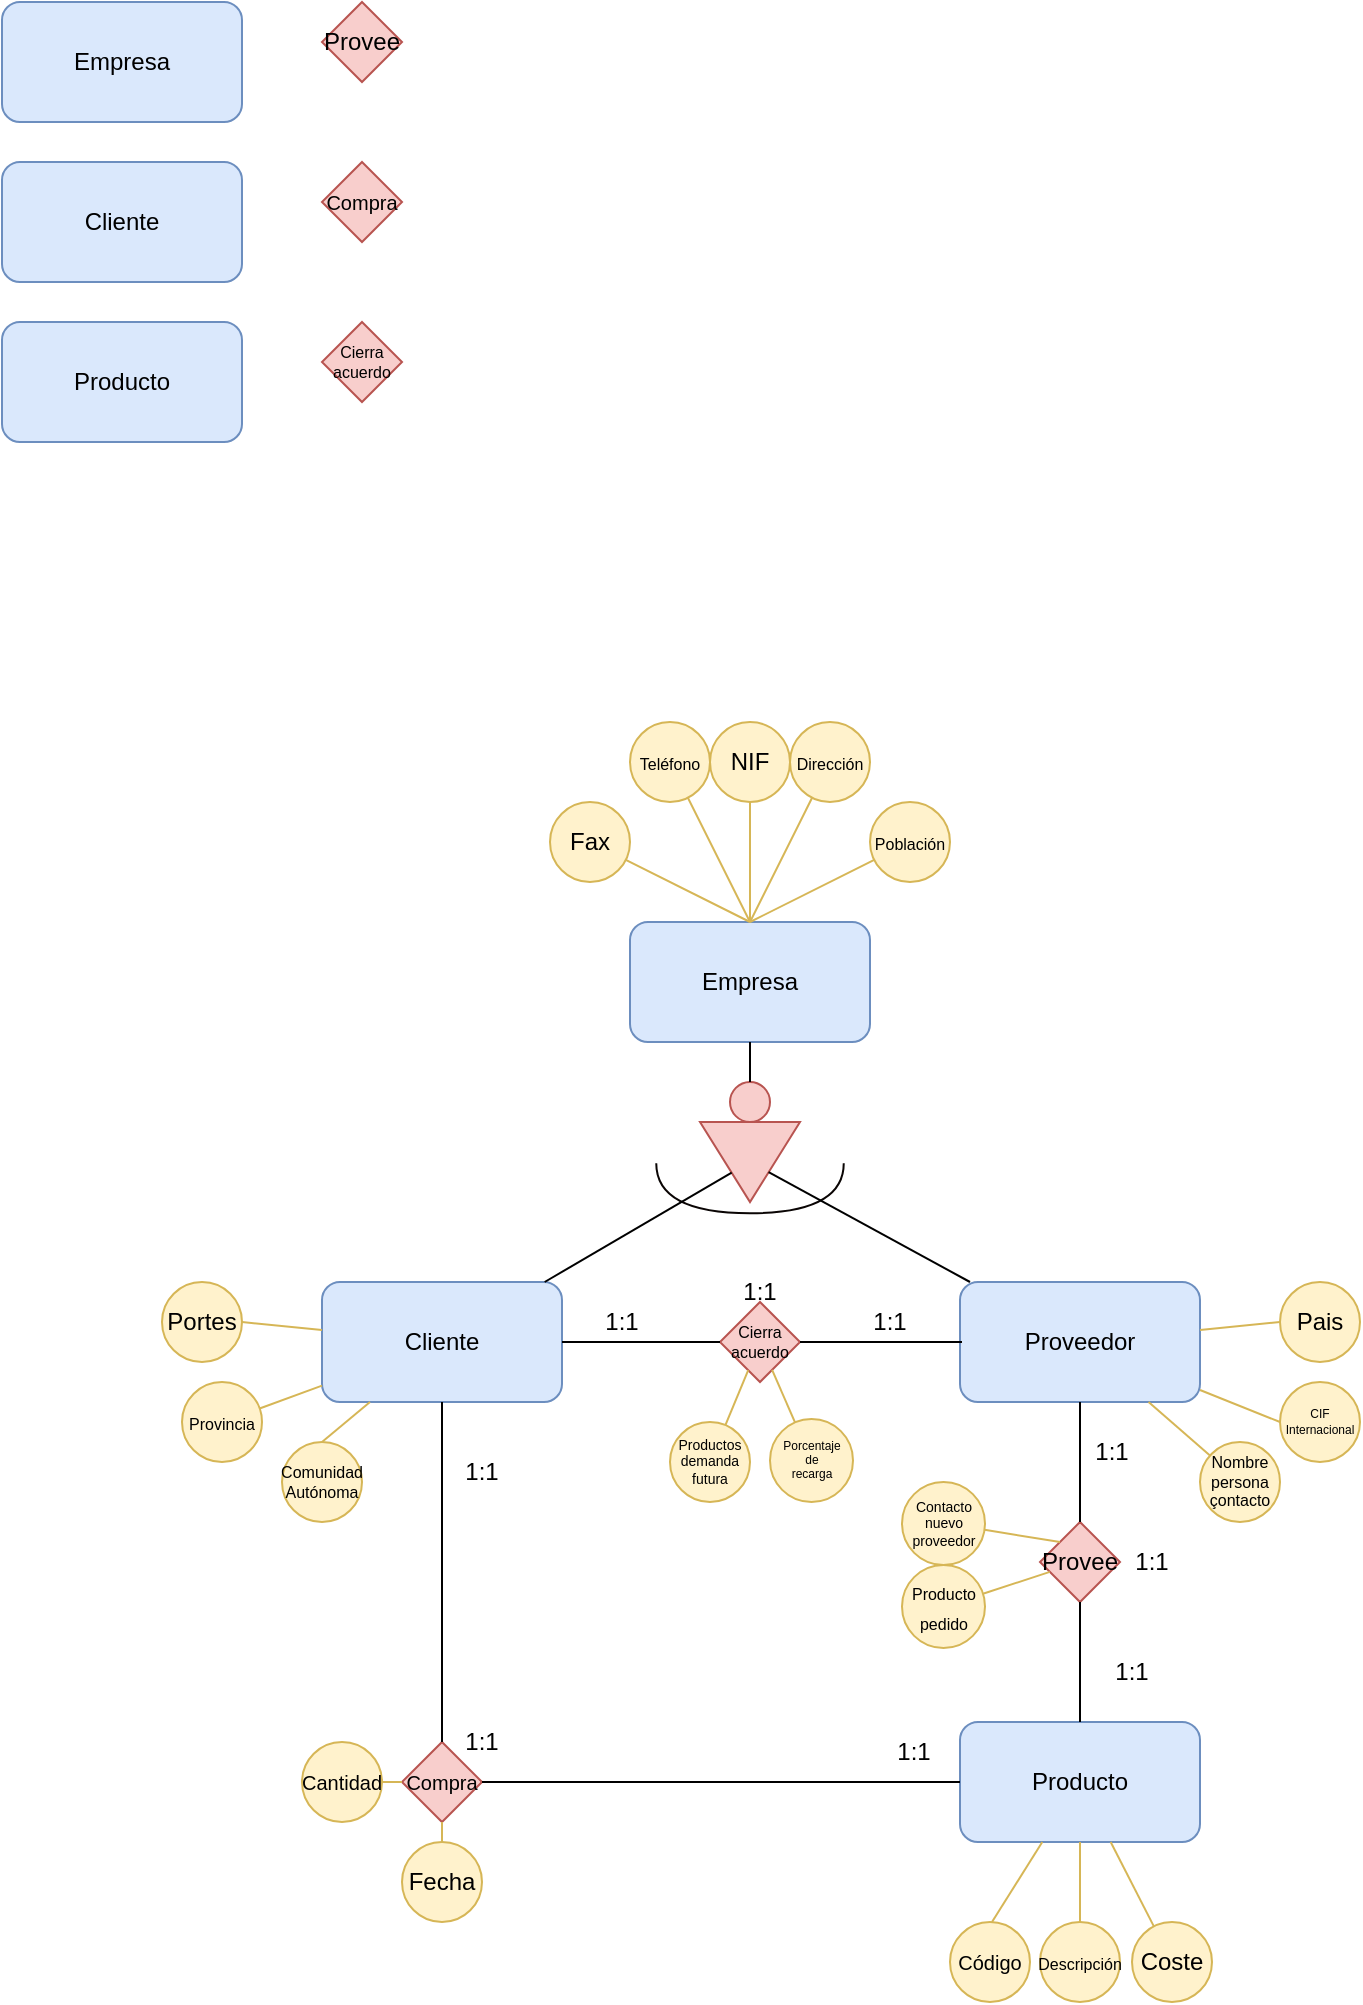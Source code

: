 <mxfile version="22.0.4" type="github">
  <diagram name="Página-1" id="5qE9PdsEFicO6LJyEHdg">
    <mxGraphModel dx="2049" dy="1136" grid="1" gridSize="10" guides="1" tooltips="1" connect="1" arrows="1" fold="1" page="1" pageScale="1" pageWidth="827" pageHeight="1169" math="0" shadow="0">
      <root>
        <mxCell id="0" />
        <mxCell id="1" parent="0" />
        <mxCell id="TgXWoHeMjRvl59_JWQMc-1" value="Empresa" style="rounded=1;whiteSpace=wrap;html=1;fillColor=#dae8fc;strokeColor=#6c8ebf;" vertex="1" parent="1">
          <mxGeometry x="40" y="40" width="120" height="60" as="geometry" />
        </mxCell>
        <mxCell id="TgXWoHeMjRvl59_JWQMc-2" value="Empresa" style="rounded=1;whiteSpace=wrap;html=1;fillColor=#dae8fc;strokeColor=#6c8ebf;" vertex="1" parent="1">
          <mxGeometry x="354" y="500" width="120" height="60" as="geometry" />
        </mxCell>
        <mxCell id="TgXWoHeMjRvl59_JWQMc-3" value="Cliente" style="rounded=1;whiteSpace=wrap;html=1;fillColor=#dae8fc;strokeColor=#6c8ebf;" vertex="1" parent="1">
          <mxGeometry x="200" y="680" width="120" height="60" as="geometry" />
        </mxCell>
        <mxCell id="TgXWoHeMjRvl59_JWQMc-4" value="Proveedor" style="rounded=1;whiteSpace=wrap;html=1;fillColor=#dae8fc;strokeColor=#6c8ebf;" vertex="1" parent="1">
          <mxGeometry x="519" y="680" width="120" height="60" as="geometry" />
        </mxCell>
        <mxCell id="TgXWoHeMjRvl59_JWQMc-5" value="" style="triangle;whiteSpace=wrap;html=1;direction=south;fillColor=#f8cecc;strokeColor=#b85450;" vertex="1" parent="1">
          <mxGeometry x="389" y="600" width="50" height="40" as="geometry" />
        </mxCell>
        <mxCell id="TgXWoHeMjRvl59_JWQMc-6" value="" style="ellipse;whiteSpace=wrap;html=1;fillColor=#f8cecc;strokeColor=#b85450;" vertex="1" parent="1">
          <mxGeometry x="404" y="580" width="20" height="20" as="geometry" />
        </mxCell>
        <mxCell id="TgXWoHeMjRvl59_JWQMc-7" value="" style="shape=requiredInterface;html=1;verticalLabelPosition=bottom;sketch=0;rotation=90;fillColor=#f8cecc;strokeColor=#0A0504;" vertex="1" parent="1">
          <mxGeometry x="401.5" y="586.25" width="25" height="93.75" as="geometry" />
        </mxCell>
        <mxCell id="TgXWoHeMjRvl59_JWQMc-8" value="" style="endArrow=none;html=1;rounded=0;" edge="1" parent="1" source="TgXWoHeMjRvl59_JWQMc-3" target="TgXWoHeMjRvl59_JWQMc-5">
          <mxGeometry width="50" height="50" relative="1" as="geometry">
            <mxPoint x="344" y="680" as="sourcePoint" />
            <mxPoint x="394" y="630" as="targetPoint" />
          </mxGeometry>
        </mxCell>
        <mxCell id="TgXWoHeMjRvl59_JWQMc-9" value="" style="endArrow=none;html=1;rounded=0;" edge="1" parent="1" source="TgXWoHeMjRvl59_JWQMc-4" target="TgXWoHeMjRvl59_JWQMc-5">
          <mxGeometry width="50" height="50" relative="1" as="geometry">
            <mxPoint x="494" y="680" as="sourcePoint" />
            <mxPoint x="544" y="630" as="targetPoint" />
          </mxGeometry>
        </mxCell>
        <mxCell id="TgXWoHeMjRvl59_JWQMc-11" value="" style="endArrow=none;html=1;rounded=0;" edge="1" parent="1" target="TgXWoHeMjRvl59_JWQMc-2">
          <mxGeometry width="50" height="50" relative="1" as="geometry">
            <mxPoint x="414" y="580" as="sourcePoint" />
            <mxPoint x="464" y="530" as="targetPoint" />
          </mxGeometry>
        </mxCell>
        <mxCell id="TgXWoHeMjRvl59_JWQMc-12" value="Cliente" style="rounded=1;whiteSpace=wrap;html=1;fillColor=#dae8fc;strokeColor=#6c8ebf;" vertex="1" parent="1">
          <mxGeometry x="40" y="120" width="120" height="60" as="geometry" />
        </mxCell>
        <mxCell id="TgXWoHeMjRvl59_JWQMc-13" value="Provee" style="rhombus;whiteSpace=wrap;html=1;fillColor=#f8cecc;strokeColor=#b85450;" vertex="1" parent="1">
          <mxGeometry x="200" y="40" width="40" height="40" as="geometry" />
        </mxCell>
        <mxCell id="TgXWoHeMjRvl59_JWQMc-17" value="NIF" style="ellipse;whiteSpace=wrap;html=1;fillColor=#fff2cc;strokeColor=#d6b656;" vertex="1" parent="1">
          <mxGeometry x="394" y="400" width="40" height="40" as="geometry" />
        </mxCell>
        <mxCell id="TgXWoHeMjRvl59_JWQMc-18" value="&lt;font style=&quot;font-size: 8px;&quot;&gt;Dirección&lt;/font&gt;" style="ellipse;whiteSpace=wrap;html=1;fillColor=#fff2cc;strokeColor=#d6b656;" vertex="1" parent="1">
          <mxGeometry x="434" y="400" width="40" height="40" as="geometry" />
        </mxCell>
        <mxCell id="TgXWoHeMjRvl59_JWQMc-19" value="&lt;font style=&quot;font-size: 8px;&quot;&gt;Teléfono&lt;/font&gt;" style="ellipse;whiteSpace=wrap;html=1;fillColor=#fff2cc;strokeColor=#d6b656;" vertex="1" parent="1">
          <mxGeometry x="354" y="400" width="40" height="40" as="geometry" />
        </mxCell>
        <mxCell id="TgXWoHeMjRvl59_JWQMc-20" value="Fax" style="ellipse;whiteSpace=wrap;html=1;fillColor=#fff2cc;strokeColor=#d6b656;" vertex="1" parent="1">
          <mxGeometry x="314" y="440" width="40" height="40" as="geometry" />
        </mxCell>
        <mxCell id="TgXWoHeMjRvl59_JWQMc-21" value="&lt;font style=&quot;font-size: 8px;&quot;&gt;Población&lt;/font&gt;" style="ellipse;whiteSpace=wrap;html=1;fillColor=#fff2cc;strokeColor=#d6b656;" vertex="1" parent="1">
          <mxGeometry x="474" y="440" width="40" height="40" as="geometry" />
        </mxCell>
        <mxCell id="TgXWoHeMjRvl59_JWQMc-22" value="" style="endArrow=none;html=1;rounded=0;fillColor=#fff2cc;strokeColor=#d6b656;" edge="1" parent="1" target="TgXWoHeMjRvl59_JWQMc-21">
          <mxGeometry width="50" height="50" relative="1" as="geometry">
            <mxPoint x="414" y="500" as="sourcePoint" />
            <mxPoint x="464" y="450" as="targetPoint" />
          </mxGeometry>
        </mxCell>
        <mxCell id="TgXWoHeMjRvl59_JWQMc-23" value="" style="endArrow=none;html=1;rounded=0;fillColor=#fff2cc;strokeColor=#d6b656;" edge="1" parent="1" target="TgXWoHeMjRvl59_JWQMc-18">
          <mxGeometry width="50" height="50" relative="1" as="geometry">
            <mxPoint x="414" y="500" as="sourcePoint" />
            <mxPoint x="464" y="450" as="targetPoint" />
          </mxGeometry>
        </mxCell>
        <mxCell id="TgXWoHeMjRvl59_JWQMc-24" value="" style="endArrow=none;html=1;rounded=0;fillColor=#fff2cc;strokeColor=#d6b656;" edge="1" parent="1" target="TgXWoHeMjRvl59_JWQMc-17">
          <mxGeometry width="50" height="50" relative="1" as="geometry">
            <mxPoint x="414" y="500" as="sourcePoint" />
            <mxPoint x="464" y="450" as="targetPoint" />
          </mxGeometry>
        </mxCell>
        <mxCell id="TgXWoHeMjRvl59_JWQMc-25" value="" style="endArrow=none;html=1;rounded=0;fillColor=#fff2cc;strokeColor=#d6b656;" edge="1" parent="1" target="TgXWoHeMjRvl59_JWQMc-20">
          <mxGeometry width="50" height="50" relative="1" as="geometry">
            <mxPoint x="414" y="500" as="sourcePoint" />
            <mxPoint x="464" y="450" as="targetPoint" />
          </mxGeometry>
        </mxCell>
        <mxCell id="TgXWoHeMjRvl59_JWQMc-26" value="" style="endArrow=none;html=1;rounded=0;fillColor=#fff2cc;strokeColor=#d6b656;" edge="1" parent="1" target="TgXWoHeMjRvl59_JWQMc-19">
          <mxGeometry width="50" height="50" relative="1" as="geometry">
            <mxPoint x="414" y="500" as="sourcePoint" />
            <mxPoint x="464" y="450" as="targetPoint" />
          </mxGeometry>
        </mxCell>
        <mxCell id="TgXWoHeMjRvl59_JWQMc-27" value="&lt;font style=&quot;font-size: 8px;&quot;&gt;Provincia&lt;/font&gt;" style="ellipse;whiteSpace=wrap;html=1;fillColor=#fff2cc;strokeColor=#d6b656;" vertex="1" parent="1">
          <mxGeometry x="130" y="730" width="40" height="40" as="geometry" />
        </mxCell>
        <mxCell id="TgXWoHeMjRvl59_JWQMc-28" value="&lt;div style=&quot;font-size: 8px;&quot;&gt;&lt;font style=&quot;font-size: 8px;&quot;&gt;Comunidad&lt;/font&gt;&lt;/div&gt;&lt;div style=&quot;font-size: 8px;&quot;&gt;&lt;font style=&quot;font-size: 8px;&quot;&gt;Autónoma&lt;font style=&quot;font-size: 8px;&quot;&gt;&lt;br&gt;&lt;/font&gt;&lt;/font&gt;&lt;/div&gt;" style="ellipse;whiteSpace=wrap;html=1;fillColor=#fff2cc;strokeColor=#d6b656;" vertex="1" parent="1">
          <mxGeometry x="180" y="760" width="40" height="40" as="geometry" />
        </mxCell>
        <mxCell id="TgXWoHeMjRvl59_JWQMc-29" value="Portes" style="ellipse;whiteSpace=wrap;html=1;fillColor=#fff2cc;strokeColor=#d6b656;" vertex="1" parent="1">
          <mxGeometry x="120" y="680" width="40" height="40" as="geometry" />
        </mxCell>
        <mxCell id="TgXWoHeMjRvl59_JWQMc-33" value="Pais" style="ellipse;whiteSpace=wrap;html=1;fillColor=#fff2cc;strokeColor=#d6b656;" vertex="1" parent="1">
          <mxGeometry x="679" y="680" width="40" height="40" as="geometry" />
        </mxCell>
        <mxCell id="TgXWoHeMjRvl59_JWQMc-34" value="&lt;div style=&quot;font-size: 6px;&quot;&gt;&lt;font style=&quot;font-size: 6px;&quot;&gt;CIF &lt;br&gt;&lt;/font&gt;&lt;/div&gt;&lt;div style=&quot;font-size: 6px;&quot;&gt;&lt;font style=&quot;font-size: 6px;&quot;&gt;Internacional&lt;font style=&quot;font-size: 6px;&quot;&gt;&lt;br&gt;&lt;/font&gt;&lt;/font&gt;&lt;/div&gt;" style="ellipse;whiteSpace=wrap;html=1;fillColor=#fff2cc;strokeColor=#d6b656;" vertex="1" parent="1">
          <mxGeometry x="679" y="730" width="40" height="40" as="geometry" />
        </mxCell>
        <mxCell id="TgXWoHeMjRvl59_JWQMc-35" value="&lt;div style=&quot;font-size: 8px;&quot;&gt;&lt;font style=&quot;font-size: 8px;&quot;&gt;Nombre &lt;br&gt;&lt;/font&gt;&lt;/div&gt;&lt;div style=&quot;font-size: 8px;&quot;&gt;&lt;font style=&quot;font-size: 8px;&quot;&gt;persona&lt;/font&gt;&lt;/div&gt;&lt;div style=&quot;font-size: 8px;&quot;&gt;&lt;font style=&quot;font-size: 8px;&quot;&gt;çontacto&lt;font style=&quot;font-size: 8px;&quot;&gt;&lt;br&gt;&lt;/font&gt;&lt;/font&gt;&lt;/div&gt;" style="ellipse;whiteSpace=wrap;html=1;fillColor=#fff2cc;strokeColor=#d6b656;" vertex="1" parent="1">
          <mxGeometry x="639" y="760" width="40" height="40" as="geometry" />
        </mxCell>
        <mxCell id="TgXWoHeMjRvl59_JWQMc-40" value="Producto" style="rounded=1;whiteSpace=wrap;html=1;fillColor=#dae8fc;strokeColor=#6c8ebf;" vertex="1" parent="1">
          <mxGeometry x="40" y="200" width="120" height="60" as="geometry" />
        </mxCell>
        <mxCell id="TgXWoHeMjRvl59_JWQMc-48" value="" style="endArrow=none;html=1;rounded=0;fillColor=#fff2cc;strokeColor=#d6b656;" edge="1" parent="1" target="TgXWoHeMjRvl59_JWQMc-3">
          <mxGeometry width="50" height="50" relative="1" as="geometry">
            <mxPoint x="160" y="700" as="sourcePoint" />
            <mxPoint x="210" y="650" as="targetPoint" />
          </mxGeometry>
        </mxCell>
        <mxCell id="TgXWoHeMjRvl59_JWQMc-49" value="" style="endArrow=none;html=1;rounded=0;fillColor=#fff2cc;strokeColor=#d6b656;" edge="1" parent="1" source="TgXWoHeMjRvl59_JWQMc-27" target="TgXWoHeMjRvl59_JWQMc-3">
          <mxGeometry width="50" height="50" relative="1" as="geometry">
            <mxPoint x="160" y="740" as="sourcePoint" />
            <mxPoint x="210" y="690" as="targetPoint" />
          </mxGeometry>
        </mxCell>
        <mxCell id="TgXWoHeMjRvl59_JWQMc-50" value="" style="endArrow=none;html=1;rounded=0;fillColor=#fff2cc;strokeColor=#d6b656;" edge="1" parent="1" target="TgXWoHeMjRvl59_JWQMc-3">
          <mxGeometry width="50" height="50" relative="1" as="geometry">
            <mxPoint x="200" y="760" as="sourcePoint" />
            <mxPoint x="250" y="710" as="targetPoint" />
          </mxGeometry>
        </mxCell>
        <mxCell id="TgXWoHeMjRvl59_JWQMc-51" value="" style="endArrow=none;html=1;rounded=0;fillColor=#fff2cc;strokeColor=#d6b656;" edge="1" parent="1" target="TgXWoHeMjRvl59_JWQMc-4">
          <mxGeometry width="50" height="50" relative="1" as="geometry">
            <mxPoint x="679" y="700" as="sourcePoint" />
            <mxPoint x="729" y="650" as="targetPoint" />
          </mxGeometry>
        </mxCell>
        <mxCell id="TgXWoHeMjRvl59_JWQMc-52" value="" style="endArrow=none;html=1;rounded=0;fillColor=#fff2cc;strokeColor=#d6b656;" edge="1" parent="1" target="TgXWoHeMjRvl59_JWQMc-4">
          <mxGeometry width="50" height="50" relative="1" as="geometry">
            <mxPoint x="679" y="750" as="sourcePoint" />
            <mxPoint x="729" y="700" as="targetPoint" />
          </mxGeometry>
        </mxCell>
        <mxCell id="TgXWoHeMjRvl59_JWQMc-53" value="" style="endArrow=none;html=1;rounded=0;fillColor=#fff2cc;strokeColor=#d6b656;" edge="1" parent="1" source="TgXWoHeMjRvl59_JWQMc-35" target="TgXWoHeMjRvl59_JWQMc-4">
          <mxGeometry width="50" height="50" relative="1" as="geometry">
            <mxPoint x="649" y="770" as="sourcePoint" />
            <mxPoint x="699" y="720" as="targetPoint" />
          </mxGeometry>
        </mxCell>
        <mxCell id="TgXWoHeMjRvl59_JWQMc-54" value="Producto" style="rounded=1;whiteSpace=wrap;html=1;fillColor=#dae8fc;strokeColor=#6c8ebf;" vertex="1" parent="1">
          <mxGeometry x="519" y="900" width="120" height="60" as="geometry" />
        </mxCell>
        <mxCell id="TgXWoHeMjRvl59_JWQMc-56" value="Provee" style="rhombus;whiteSpace=wrap;html=1;fillColor=#f8cecc;strokeColor=#b85450;" vertex="1" parent="1">
          <mxGeometry x="559" y="800" width="40" height="40" as="geometry" />
        </mxCell>
        <mxCell id="TgXWoHeMjRvl59_JWQMc-57" value="&lt;font style=&quot;font-size: 10px;&quot;&gt;Compra&lt;/font&gt;" style="rhombus;whiteSpace=wrap;html=1;fillColor=#f8cecc;strokeColor=#b85450;" vertex="1" parent="1">
          <mxGeometry x="200" y="120" width="40" height="40" as="geometry" />
        </mxCell>
        <mxCell id="TgXWoHeMjRvl59_JWQMc-60" value="" style="endArrow=none;html=1;rounded=0;" edge="1" parent="1" target="TgXWoHeMjRvl59_JWQMc-4">
          <mxGeometry width="50" height="50" relative="1" as="geometry">
            <mxPoint x="579" y="800" as="sourcePoint" />
            <mxPoint x="629" y="750" as="targetPoint" />
          </mxGeometry>
        </mxCell>
        <mxCell id="TgXWoHeMjRvl59_JWQMc-62" value="" style="endArrow=none;html=1;rounded=0;" edge="1" parent="1" source="TgXWoHeMjRvl59_JWQMc-54">
          <mxGeometry width="50" height="50" relative="1" as="geometry">
            <mxPoint x="579" y="950" as="sourcePoint" />
            <mxPoint x="579" y="840" as="targetPoint" />
          </mxGeometry>
        </mxCell>
        <mxCell id="TgXWoHeMjRvl59_JWQMc-66" value="&lt;font style=&quot;font-size: 10px;&quot;&gt;Código&lt;/font&gt;" style="ellipse;whiteSpace=wrap;html=1;fillColor=#fff2cc;strokeColor=#d6b656;" vertex="1" parent="1">
          <mxGeometry x="514" y="1000" width="40" height="40" as="geometry" />
        </mxCell>
        <mxCell id="TgXWoHeMjRvl59_JWQMc-67" value="&lt;font style=&quot;font-size: 8px;&quot;&gt;Descripción&lt;/font&gt;" style="ellipse;whiteSpace=wrap;html=1;fillColor=#fff2cc;strokeColor=#d6b656;" vertex="1" parent="1">
          <mxGeometry x="559" y="1000" width="40" height="40" as="geometry" />
        </mxCell>
        <mxCell id="TgXWoHeMjRvl59_JWQMc-68" value="Coste" style="ellipse;whiteSpace=wrap;html=1;fillColor=#fff2cc;strokeColor=#d6b656;" vertex="1" parent="1">
          <mxGeometry x="605" y="1000" width="40" height="40" as="geometry" />
        </mxCell>
        <mxCell id="TgXWoHeMjRvl59_JWQMc-69" value="" style="endArrow=none;html=1;rounded=0;fillColor=#fff2cc;strokeColor=#d6b656;" edge="1" parent="1" target="TgXWoHeMjRvl59_JWQMc-54">
          <mxGeometry width="50" height="50" relative="1" as="geometry">
            <mxPoint x="535" y="1000" as="sourcePoint" />
            <mxPoint x="585" y="950" as="targetPoint" />
          </mxGeometry>
        </mxCell>
        <mxCell id="TgXWoHeMjRvl59_JWQMc-70" value="" style="endArrow=none;html=1;rounded=0;fillColor=#fff2cc;strokeColor=#d6b656;" edge="1" parent="1" source="TgXWoHeMjRvl59_JWQMc-67" target="TgXWoHeMjRvl59_JWQMc-54">
          <mxGeometry width="50" height="50" relative="1" as="geometry">
            <mxPoint x="585" y="1000" as="sourcePoint" />
            <mxPoint x="635" y="950" as="targetPoint" />
          </mxGeometry>
        </mxCell>
        <mxCell id="TgXWoHeMjRvl59_JWQMc-71" value="" style="endArrow=none;html=1;rounded=0;fillColor=#fff2cc;strokeColor=#d6b656;" edge="1" parent="1" source="TgXWoHeMjRvl59_JWQMc-68" target="TgXWoHeMjRvl59_JWQMc-54">
          <mxGeometry width="50" height="50" relative="1" as="geometry">
            <mxPoint x="635" y="1000" as="sourcePoint" />
            <mxPoint x="685" y="950" as="targetPoint" />
          </mxGeometry>
        </mxCell>
        <mxCell id="TgXWoHeMjRvl59_JWQMc-72" value="1:1" style="text;html=1;strokeColor=none;fillColor=none;align=center;verticalAlign=middle;whiteSpace=wrap;rounded=0;" vertex="1" parent="1">
          <mxGeometry x="575" y="860" width="60" height="30" as="geometry" />
        </mxCell>
        <mxCell id="TgXWoHeMjRvl59_JWQMc-73" value="1:1" style="text;html=1;strokeColor=none;fillColor=none;align=center;verticalAlign=middle;whiteSpace=wrap;rounded=0;" vertex="1" parent="1">
          <mxGeometry x="585" y="805" width="60" height="30" as="geometry" />
        </mxCell>
        <mxCell id="TgXWoHeMjRvl59_JWQMc-74" value="1:1" style="text;html=1;strokeColor=none;fillColor=none;align=center;verticalAlign=middle;whiteSpace=wrap;rounded=0;" vertex="1" parent="1">
          <mxGeometry x="565" y="750" width="60" height="30" as="geometry" />
        </mxCell>
        <mxCell id="TgXWoHeMjRvl59_JWQMc-80" value="&lt;div style=&quot;font-size: 7px;&quot;&gt;&lt;font style=&quot;font-size: 7px;&quot;&gt;Productos&lt;/font&gt;&lt;/div&gt;&lt;div style=&quot;font-size: 7px;&quot;&gt;&lt;font style=&quot;font-size: 7px;&quot;&gt;demanda&lt;/font&gt;&lt;/div&gt;&lt;div style=&quot;font-size: 7px;&quot;&gt;&lt;font style=&quot;font-size: 7px;&quot;&gt;futura&lt;font style=&quot;font-size: 7px;&quot;&gt;&lt;br&gt;&lt;/font&gt;&lt;/font&gt;&lt;/div&gt;" style="ellipse;whiteSpace=wrap;html=1;aspect=fixed;fillColor=#fff2cc;strokeColor=#d6b656;" vertex="1" parent="1">
          <mxGeometry x="374" y="750" width="40" height="40" as="geometry" />
        </mxCell>
        <mxCell id="TgXWoHeMjRvl59_JWQMc-81" value="&lt;div style=&quot;font-size: 8px;&quot;&gt;&lt;font style=&quot;font-size: 8px;&quot;&gt;Cierra&lt;/font&gt;&lt;/div&gt;&lt;div style=&quot;font-size: 8px;&quot;&gt;&lt;font style=&quot;font-size: 8px;&quot;&gt;acuerdo&lt;font style=&quot;font-size: 8px;&quot;&gt;&lt;br&gt;&lt;/font&gt;&lt;/font&gt;&lt;/div&gt;" style="rhombus;whiteSpace=wrap;html=1;fillColor=#f8cecc;strokeColor=#b85450;" vertex="1" parent="1">
          <mxGeometry x="200" y="200" width="40" height="40" as="geometry" />
        </mxCell>
        <mxCell id="TgXWoHeMjRvl59_JWQMc-82" value="&lt;div style=&quot;font-size: 8px;&quot;&gt;&lt;font style=&quot;font-size: 8px;&quot;&gt;Cierra&lt;/font&gt;&lt;/div&gt;&lt;div style=&quot;font-size: 8px;&quot;&gt;&lt;font style=&quot;font-size: 8px;&quot;&gt;acuerdo&lt;font style=&quot;font-size: 8px;&quot;&gt;&lt;br&gt;&lt;/font&gt;&lt;/font&gt;&lt;/div&gt;" style="rhombus;whiteSpace=wrap;html=1;fillColor=#f8cecc;strokeColor=#b85450;" vertex="1" parent="1">
          <mxGeometry x="399" y="690" width="40" height="40" as="geometry" />
        </mxCell>
        <mxCell id="TgXWoHeMjRvl59_JWQMc-83" value="" style="endArrow=none;html=1;rounded=0;" edge="1" parent="1" target="TgXWoHeMjRvl59_JWQMc-82">
          <mxGeometry width="50" height="50" relative="1" as="geometry">
            <mxPoint x="320" y="710" as="sourcePoint" />
            <mxPoint x="370" y="660" as="targetPoint" />
          </mxGeometry>
        </mxCell>
        <mxCell id="TgXWoHeMjRvl59_JWQMc-84" value="" style="endArrow=none;html=1;rounded=0;" edge="1" parent="1" source="TgXWoHeMjRvl59_JWQMc-82">
          <mxGeometry width="50" height="50" relative="1" as="geometry">
            <mxPoint x="470" y="760" as="sourcePoint" />
            <mxPoint x="520" y="710" as="targetPoint" />
          </mxGeometry>
        </mxCell>
        <mxCell id="TgXWoHeMjRvl59_JWQMc-85" value="&lt;div style=&quot;font-size: 6px;&quot;&gt;&lt;font style=&quot;font-size: 6px;&quot;&gt;Porcentaje &lt;br&gt;&lt;/font&gt;&lt;/div&gt;&lt;div style=&quot;font-size: 6px;&quot;&gt;&lt;font style=&quot;font-size: 6px;&quot;&gt;de&lt;/font&gt;&lt;/div&gt;&lt;div style=&quot;font-size: 6px;&quot;&gt;&lt;font style=&quot;font-size: 6px;&quot;&gt;recarga&lt;font style=&quot;font-size: 6px;&quot;&gt;&lt;br&gt;&lt;/font&gt;&lt;/font&gt;&lt;/div&gt;" style="ellipse;whiteSpace=wrap;html=1;aspect=fixed;fillColor=#fff2cc;strokeColor=#d6b656;" vertex="1" parent="1">
          <mxGeometry x="424" y="748.5" width="41.5" height="41.5" as="geometry" />
        </mxCell>
        <mxCell id="TgXWoHeMjRvl59_JWQMc-86" value="" style="endArrow=none;html=1;rounded=0;fillColor=#fff2cc;strokeColor=#d6b656;" edge="1" parent="1" source="TgXWoHeMjRvl59_JWQMc-80" target="TgXWoHeMjRvl59_JWQMc-82">
          <mxGeometry width="50" height="50" relative="1" as="geometry">
            <mxPoint x="370" y="780" as="sourcePoint" />
            <mxPoint x="420" y="730" as="targetPoint" />
          </mxGeometry>
        </mxCell>
        <mxCell id="TgXWoHeMjRvl59_JWQMc-87" value="" style="endArrow=none;html=1;rounded=0;fillColor=#fff2cc;strokeColor=#d6b656;" edge="1" parent="1" source="TgXWoHeMjRvl59_JWQMc-85" target="TgXWoHeMjRvl59_JWQMc-82">
          <mxGeometry width="50" height="50" relative="1" as="geometry">
            <mxPoint x="420" y="770" as="sourcePoint" />
            <mxPoint x="470" y="720" as="targetPoint" />
          </mxGeometry>
        </mxCell>
        <mxCell id="TgXWoHeMjRvl59_JWQMc-88" value="&lt;div style=&quot;font-size: 7px;&quot;&gt;&lt;font style=&quot;font-size: 7px;&quot;&gt;Contacto&lt;/font&gt;&lt;/div&gt;&lt;div style=&quot;font-size: 7px;&quot;&gt;&lt;font style=&quot;font-size: 7px;&quot;&gt;nuevo&lt;/font&gt;&lt;/div&gt;&lt;div style=&quot;font-size: 7px;&quot;&gt;&lt;font style=&quot;font-size: 7px;&quot;&gt;proveedor&lt;font style=&quot;font-size: 7px;&quot;&gt;&lt;br&gt;&lt;/font&gt;&lt;/font&gt;&lt;/div&gt;" style="ellipse;whiteSpace=wrap;html=1;aspect=fixed;fillColor=#fff2cc;strokeColor=#d6b656;" vertex="1" parent="1">
          <mxGeometry x="490" y="780" width="41.5" height="41.5" as="geometry" />
        </mxCell>
        <mxCell id="TgXWoHeMjRvl59_JWQMc-89" value="&lt;font style=&quot;font-size: 8px;&quot;&gt;Producto pedido&lt;br&gt;&lt;/font&gt;" style="ellipse;whiteSpace=wrap;html=1;aspect=fixed;fillColor=#fff2cc;strokeColor=#d6b656;" vertex="1" parent="1">
          <mxGeometry x="490" y="821.5" width="41.5" height="41.5" as="geometry" />
        </mxCell>
        <mxCell id="TgXWoHeMjRvl59_JWQMc-90" value="" style="endArrow=none;html=1;rounded=0;fillColor=#fff2cc;strokeColor=#d6b656;" edge="1" parent="1" source="TgXWoHeMjRvl59_JWQMc-89" target="TgXWoHeMjRvl59_JWQMc-56">
          <mxGeometry width="50" height="50" relative="1" as="geometry">
            <mxPoint x="510" y="870" as="sourcePoint" />
            <mxPoint x="560" y="820" as="targetPoint" />
          </mxGeometry>
        </mxCell>
        <mxCell id="TgXWoHeMjRvl59_JWQMc-91" value="" style="endArrow=none;html=1;rounded=0;entryX=0;entryY=0;entryDx=0;entryDy=0;fillColor=#fff2cc;strokeColor=#d6b656;" edge="1" parent="1" source="TgXWoHeMjRvl59_JWQMc-88" target="TgXWoHeMjRvl59_JWQMc-56">
          <mxGeometry width="50" height="50" relative="1" as="geometry">
            <mxPoint x="530" y="800" as="sourcePoint" />
            <mxPoint x="580" y="750" as="targetPoint" />
          </mxGeometry>
        </mxCell>
        <mxCell id="TgXWoHeMjRvl59_JWQMc-99" value="&lt;font style=&quot;font-size: 10px;&quot;&gt;Compra&lt;/font&gt;" style="rhombus;whiteSpace=wrap;html=1;fillColor=#f8cecc;strokeColor=#b85450;" vertex="1" parent="1">
          <mxGeometry x="240" y="910" width="40" height="40" as="geometry" />
        </mxCell>
        <mxCell id="TgXWoHeMjRvl59_JWQMc-100" value="" style="endArrow=none;html=1;rounded=0;" edge="1" parent="1" source="TgXWoHeMjRvl59_JWQMc-99" target="TgXWoHeMjRvl59_JWQMc-3">
          <mxGeometry width="50" height="50" relative="1" as="geometry">
            <mxPoint x="260" y="910" as="sourcePoint" />
            <mxPoint x="310" y="860" as="targetPoint" />
          </mxGeometry>
        </mxCell>
        <mxCell id="TgXWoHeMjRvl59_JWQMc-101" value="" style="endArrow=none;html=1;rounded=0;" edge="1" parent="1" source="TgXWoHeMjRvl59_JWQMc-99" target="TgXWoHeMjRvl59_JWQMc-54">
          <mxGeometry width="50" height="50" relative="1" as="geometry">
            <mxPoint x="280" y="930" as="sourcePoint" />
            <mxPoint x="330" y="880" as="targetPoint" />
          </mxGeometry>
        </mxCell>
        <mxCell id="TgXWoHeMjRvl59_JWQMc-102" value="&lt;font style=&quot;font-size: 12px;&quot;&gt;Fecha&lt;/font&gt;" style="ellipse;whiteSpace=wrap;html=1;fillColor=#fff2cc;strokeColor=#d6b656;" vertex="1" parent="1">
          <mxGeometry x="240" y="960" width="40" height="40" as="geometry" />
        </mxCell>
        <mxCell id="TgXWoHeMjRvl59_JWQMc-103" value="&lt;font style=&quot;font-size: 10px;&quot;&gt;Cantidad&lt;/font&gt;" style="ellipse;whiteSpace=wrap;html=1;fillColor=#fff2cc;strokeColor=#d6b656;" vertex="1" parent="1">
          <mxGeometry x="190" y="910" width="40" height="40" as="geometry" />
        </mxCell>
        <mxCell id="TgXWoHeMjRvl59_JWQMc-104" value="" style="endArrow=none;html=1;rounded=0;fillColor=#fff2cc;strokeColor=#d6b656;" edge="1" parent="1" source="TgXWoHeMjRvl59_JWQMc-103" target="TgXWoHeMjRvl59_JWQMc-99">
          <mxGeometry width="50" height="50" relative="1" as="geometry">
            <mxPoint x="190" y="980" as="sourcePoint" />
            <mxPoint x="240" y="930" as="targetPoint" />
          </mxGeometry>
        </mxCell>
        <mxCell id="TgXWoHeMjRvl59_JWQMc-105" value="" style="endArrow=none;html=1;rounded=0;fillColor=#fff2cc;strokeColor=#d6b656;" edge="1" parent="1" source="TgXWoHeMjRvl59_JWQMc-102" target="TgXWoHeMjRvl59_JWQMc-99">
          <mxGeometry width="50" height="50" relative="1" as="geometry">
            <mxPoint x="210" y="1000" as="sourcePoint" />
            <mxPoint x="260" y="950" as="targetPoint" />
          </mxGeometry>
        </mxCell>
        <mxCell id="TgXWoHeMjRvl59_JWQMc-106" value="1:1" style="text;html=1;strokeColor=none;fillColor=none;align=center;verticalAlign=middle;whiteSpace=wrap;rounded=0;" vertex="1" parent="1">
          <mxGeometry x="454" y="685" width="60" height="30" as="geometry" />
        </mxCell>
        <mxCell id="TgXWoHeMjRvl59_JWQMc-107" value="1:1" style="text;html=1;strokeColor=none;fillColor=none;align=center;verticalAlign=middle;whiteSpace=wrap;rounded=0;" vertex="1" parent="1">
          <mxGeometry x="320" y="685" width="60" height="30" as="geometry" />
        </mxCell>
        <mxCell id="TgXWoHeMjRvl59_JWQMc-108" value="1:1" style="text;html=1;strokeColor=none;fillColor=none;align=center;verticalAlign=middle;whiteSpace=wrap;rounded=0;" vertex="1" parent="1">
          <mxGeometry x="389" y="670" width="60" height="30" as="geometry" />
        </mxCell>
        <mxCell id="TgXWoHeMjRvl59_JWQMc-109" value="1:1" style="text;html=1;strokeColor=none;fillColor=none;align=center;verticalAlign=middle;whiteSpace=wrap;rounded=0;" vertex="1" parent="1">
          <mxGeometry x="250" y="760" width="60" height="30" as="geometry" />
        </mxCell>
        <mxCell id="TgXWoHeMjRvl59_JWQMc-110" value="1:1" style="text;html=1;strokeColor=none;fillColor=none;align=center;verticalAlign=middle;whiteSpace=wrap;rounded=0;" vertex="1" parent="1">
          <mxGeometry x="250" y="900" width="60" height="20" as="geometry" />
        </mxCell>
        <mxCell id="TgXWoHeMjRvl59_JWQMc-111" value="1:1" style="text;html=1;strokeColor=none;fillColor=none;align=center;verticalAlign=middle;whiteSpace=wrap;rounded=0;" vertex="1" parent="1">
          <mxGeometry x="465.5" y="900" width="60" height="30" as="geometry" />
        </mxCell>
      </root>
    </mxGraphModel>
  </diagram>
</mxfile>
